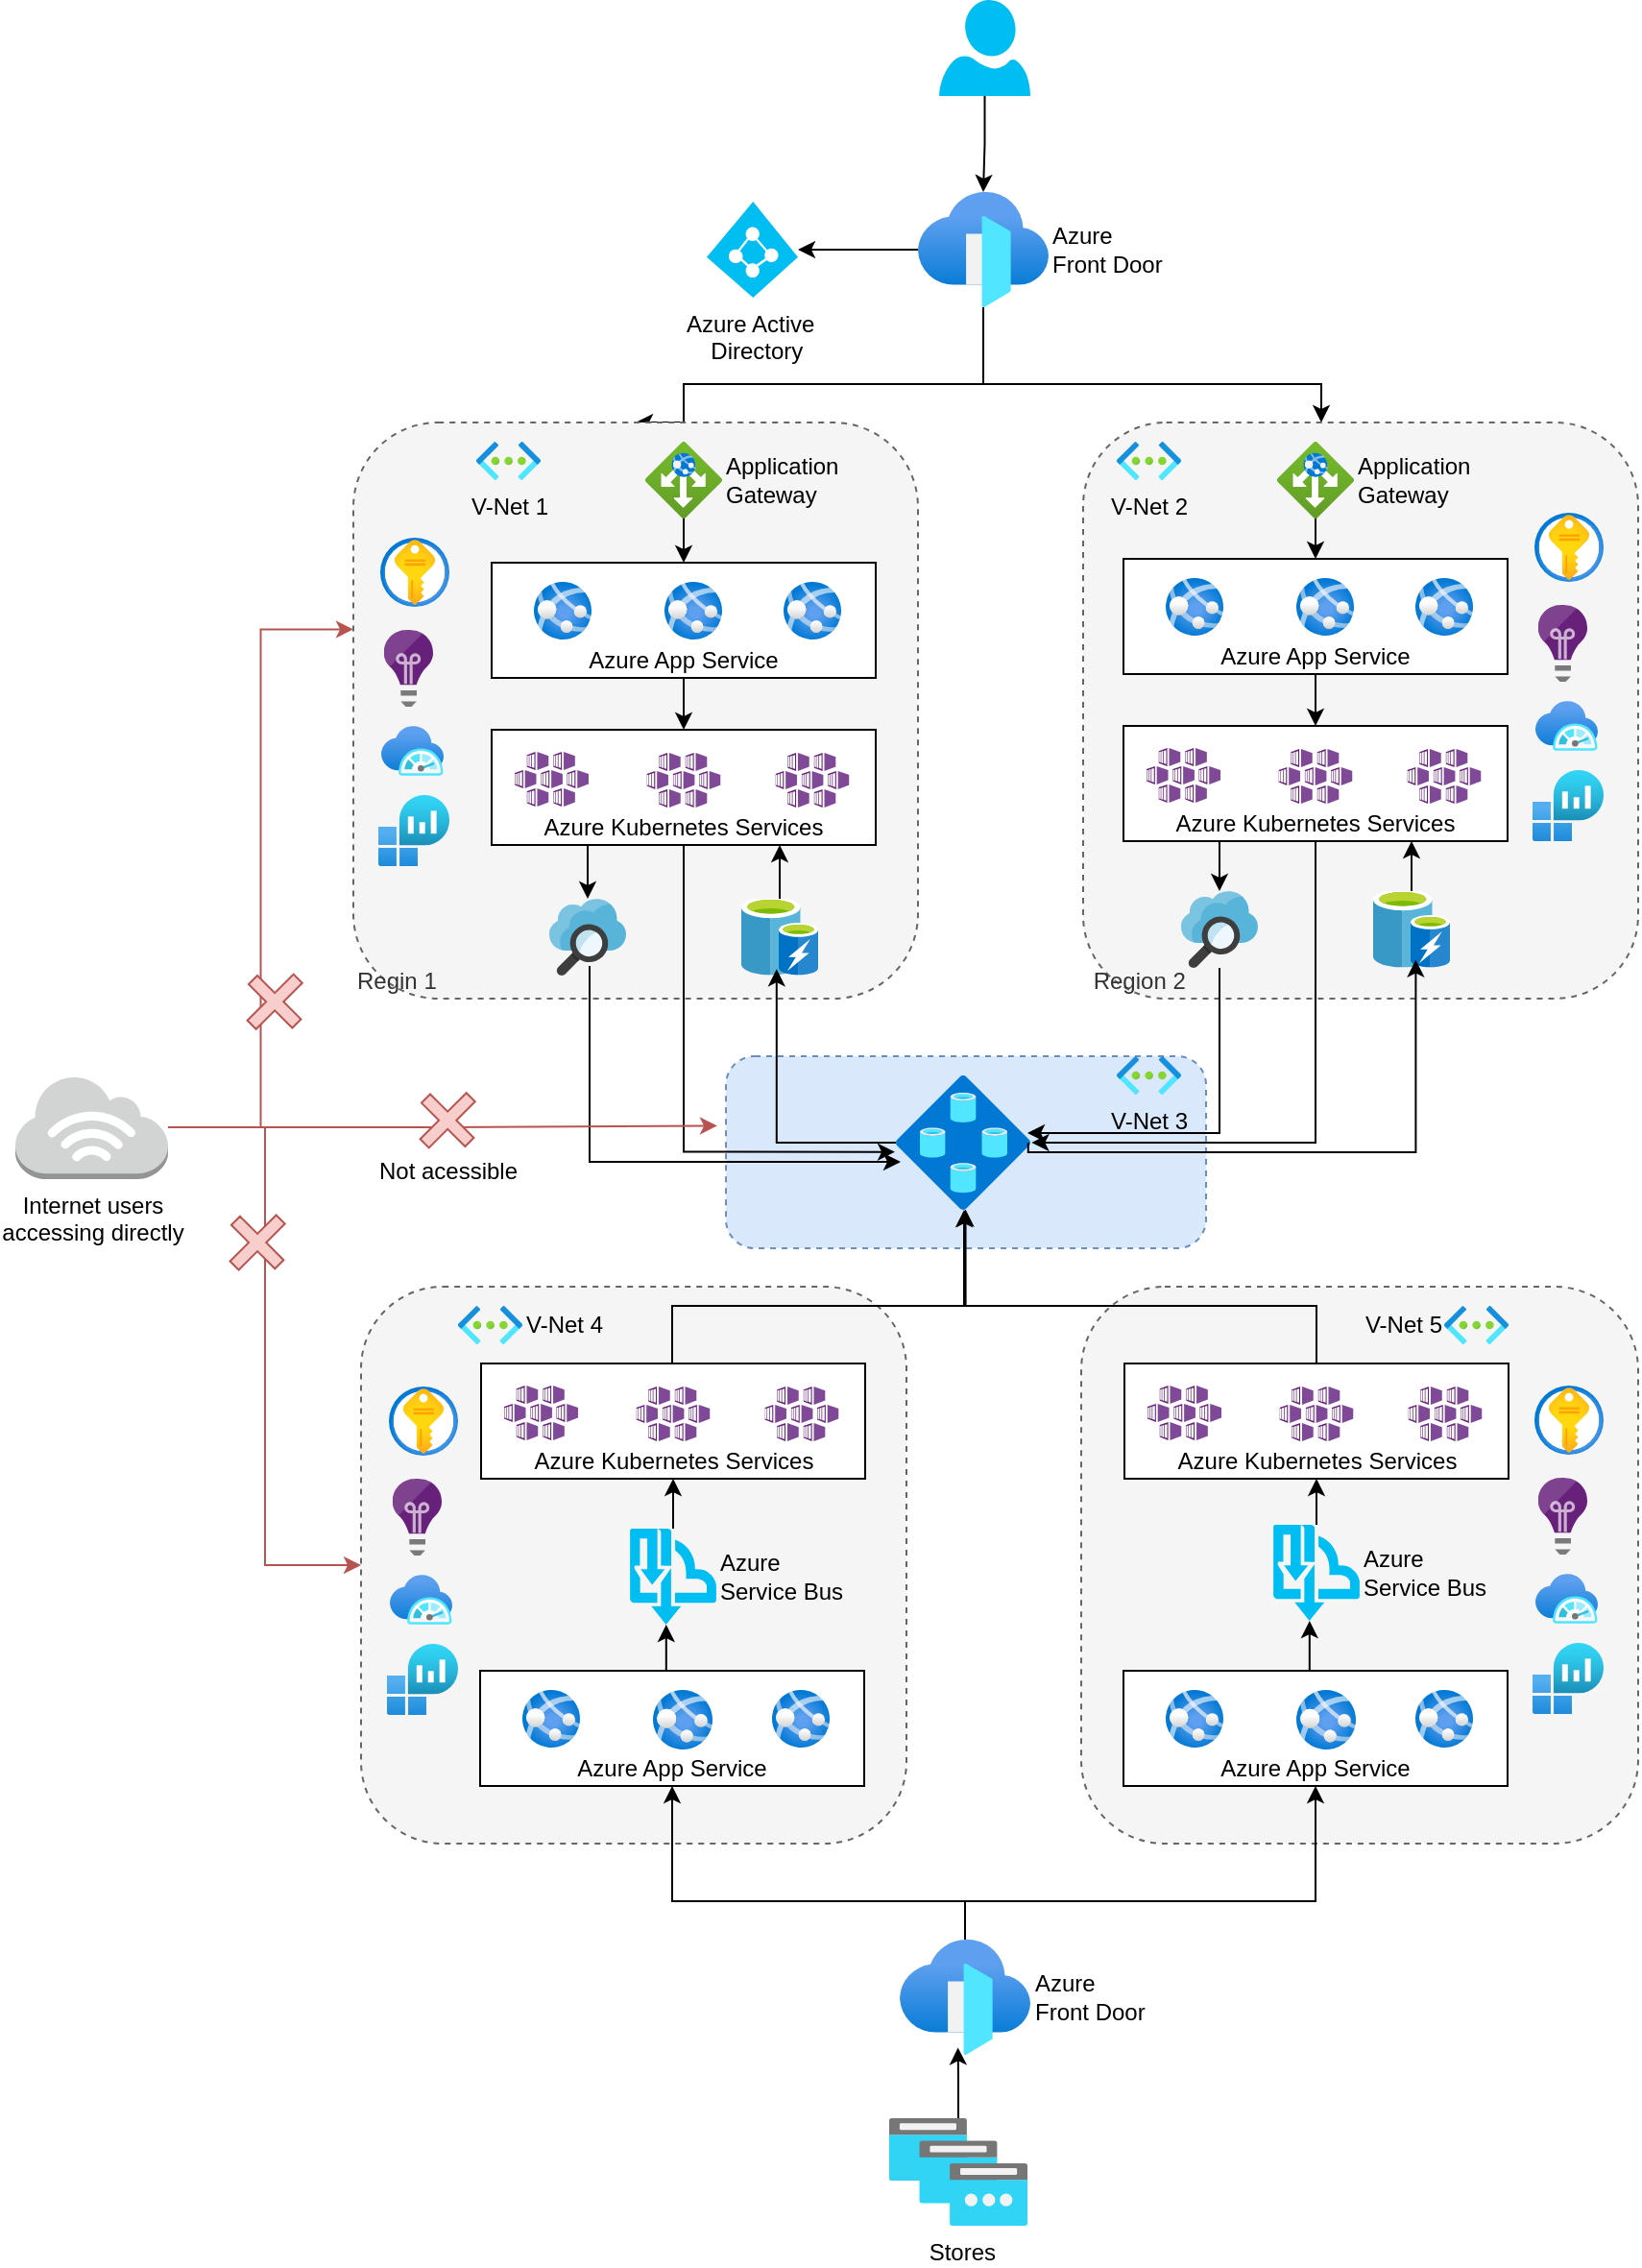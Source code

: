<mxfile version="14.4.3" type="device"><diagram id="5RQwRbgLY8pSnEDEUZS1" name="Page-1"><mxGraphModel dx="1874" dy="592" grid="1" gridSize="10" guides="1" tooltips="1" connect="1" arrows="1" fold="1" page="1" pageScale="1" pageWidth="850" pageHeight="1100" math="0" shadow="0"><root><mxCell id="0"/><mxCell id="1" parent="0"/><mxCell id="NmErLWVktO2boO1uN22t-13" value="" style="edgeStyle=orthogonalEdgeStyle;rounded=0;orthogonalLoop=1;jettySize=auto;html=1;" edge="1" parent="1" source="NmErLWVktO2boO1uN22t-1" target="NmErLWVktO2boO1uN22t-3"><mxGeometry relative="1" as="geometry"/></mxCell><mxCell id="NmErLWVktO2boO1uN22t-16" style="edgeStyle=orthogonalEdgeStyle;rounded=0;orthogonalLoop=1;jettySize=auto;html=1;entryX=0.5;entryY=0;entryDx=0;entryDy=0;" edge="1" parent="1" source="NmErLWVktO2boO1uN22t-1" target="NmErLWVktO2boO1uN22t-5"><mxGeometry relative="1" as="geometry"><Array as="points"><mxPoint x="374" y="310"/><mxPoint x="218" y="310"/></Array></mxGeometry></mxCell><mxCell id="NmErLWVktO2boO1uN22t-56" style="edgeStyle=orthogonalEdgeStyle;rounded=0;orthogonalLoop=1;jettySize=auto;html=1;" edge="1" parent="1" source="NmErLWVktO2boO1uN22t-1"><mxGeometry relative="1" as="geometry"><mxPoint x="550" y="330" as="targetPoint"/><Array as="points"><mxPoint x="374" y="310"/><mxPoint x="550" y="310"/></Array></mxGeometry></mxCell><mxCell id="NmErLWVktO2boO1uN22t-1" value="Azure &lt;br&gt;Front Door" style="aspect=fixed;html=1;points=[];align=left;image;fontSize=12;image=img/lib/azure2/networking/Front_Doors.svg;labelPosition=right;verticalLabelPosition=middle;verticalAlign=middle;" vertex="1" parent="1"><mxGeometry x="340" y="210" width="68" height="60" as="geometry"/></mxCell><mxCell id="NmErLWVktO2boO1uN22t-14" value="" style="edgeStyle=orthogonalEdgeStyle;rounded=0;orthogonalLoop=1;jettySize=auto;html=1;" edge="1" parent="1" source="NmErLWVktO2boO1uN22t-2" target="NmErLWVktO2boO1uN22t-1"><mxGeometry relative="1" as="geometry"/></mxCell><mxCell id="NmErLWVktO2boO1uN22t-2" value="" style="verticalLabelPosition=bottom;html=1;verticalAlign=top;align=center;strokeColor=none;fillColor=#00BEF2;shape=mxgraph.azure.user;" vertex="1" parent="1"><mxGeometry x="351" y="110" width="47.5" height="50" as="geometry"/></mxCell><mxCell id="NmErLWVktO2boO1uN22t-3" value="Azure Active&amp;nbsp;&lt;br&gt;&amp;nbsp;Directory" style="verticalLabelPosition=bottom;html=1;verticalAlign=top;align=center;strokeColor=none;fillColor=#00BEF2;shape=mxgraph.azure.azure_active_directory;" vertex="1" parent="1"><mxGeometry x="230" y="215" width="47.5" height="50" as="geometry"/></mxCell><mxCell id="NmErLWVktO2boO1uN22t-36" value="" style="group;verticalAlign=bottom;" vertex="1" connectable="0" parent="1"><mxGeometry x="96" y="330" width="244" height="350" as="geometry"/></mxCell><mxCell id="NmErLWVktO2boO1uN22t-5" value="Regin 1" style="rounded=1;whiteSpace=wrap;html=1;dashed=1;fillColor=#f5f5f5;strokeColor=#666666;fontColor=#333333;labelPosition=center;verticalLabelPosition=middle;align=left;verticalAlign=bottom;" vertex="1" parent="NmErLWVktO2boO1uN22t-36"><mxGeometry x="-50" width="294" height="300" as="geometry"/></mxCell><mxCell id="NmErLWVktO2boO1uN22t-8" value="Azure App Service" style="rounded=0;whiteSpace=wrap;html=1;verticalAlign=bottom;" vertex="1" parent="NmErLWVktO2boO1uN22t-36"><mxGeometry x="22" y="73" width="200" height="60" as="geometry"/></mxCell><mxCell id="NmErLWVktO2boO1uN22t-10" value="Azure Kubernetes Services" style="rounded=0;whiteSpace=wrap;html=1;verticalAlign=bottom;" vertex="1" parent="NmErLWVktO2boO1uN22t-36"><mxGeometry x="22" y="160" width="200" height="60" as="geometry"/></mxCell><mxCell id="NmErLWVktO2boO1uN22t-31" value="" style="edgeStyle=orthogonalEdgeStyle;rounded=0;orthogonalLoop=1;jettySize=auto;html=1;entryX=0.5;entryY=0;entryDx=0;entryDy=0;" edge="1" parent="NmErLWVktO2boO1uN22t-36" source="NmErLWVktO2boO1uN22t-8" target="NmErLWVktO2boO1uN22t-10"><mxGeometry relative="1" as="geometry"/></mxCell><mxCell id="NmErLWVktO2boO1uN22t-28" style="edgeStyle=orthogonalEdgeStyle;rounded=0;orthogonalLoop=1;jettySize=auto;html=1;entryX=0.5;entryY=0;entryDx=0;entryDy=0;" edge="1" parent="NmErLWVktO2boO1uN22t-36" source="NmErLWVktO2boO1uN22t-12" target="NmErLWVktO2boO1uN22t-8"><mxGeometry relative="1" as="geometry"/></mxCell><mxCell id="NmErLWVktO2boO1uN22t-12" value="Application&lt;br&gt;Gateway" style="aspect=fixed;html=1;points=[];align=left;image;fontSize=12;image=img/lib/azure2/networking/Application_Gateways.svg;labelPosition=right;verticalLabelPosition=middle;verticalAlign=middle;labelBackgroundColor=none;" vertex="1" parent="NmErLWVktO2boO1uN22t-36"><mxGeometry x="102" y="10" width="40" height="40" as="geometry"/></mxCell><mxCell id="NmErLWVktO2boO1uN22t-17" value="" style="aspect=fixed;html=1;points=[];align=center;image;fontSize=12;image=img/lib/mscae/Search.svg;dashed=1;labelBackgroundColor=none;" vertex="1" parent="NmErLWVktO2boO1uN22t-36"><mxGeometry x="52" y="248" width="40" height="40" as="geometry"/></mxCell><mxCell id="NmErLWVktO2boO1uN22t-34" style="edgeStyle=orthogonalEdgeStyle;rounded=0;orthogonalLoop=1;jettySize=auto;html=1;exitX=0.25;exitY=1;exitDx=0;exitDy=0;" edge="1" parent="NmErLWVktO2boO1uN22t-36" source="NmErLWVktO2boO1uN22t-10" target="NmErLWVktO2boO1uN22t-17"><mxGeometry relative="1" as="geometry"/></mxCell><mxCell id="NmErLWVktO2boO1uN22t-33" style="edgeStyle=orthogonalEdgeStyle;rounded=0;orthogonalLoop=1;jettySize=auto;html=1;entryX=0.75;entryY=1;entryDx=0;entryDy=0;" edge="1" parent="NmErLWVktO2boO1uN22t-36" source="NmErLWVktO2boO1uN22t-18" target="NmErLWVktO2boO1uN22t-10"><mxGeometry relative="1" as="geometry"/></mxCell><mxCell id="NmErLWVktO2boO1uN22t-18" value="" style="aspect=fixed;html=1;points=[];align=center;image;fontSize=12;image=img/lib/mscae/Cache_including_Redis.svg;dashed=1;labelBackgroundColor=none;" vertex="1" parent="NmErLWVktO2boO1uN22t-36"><mxGeometry x="152" y="248" width="40" height="40" as="geometry"/></mxCell><mxCell id="NmErLWVktO2boO1uN22t-20" value="" style="aspect=fixed;html=1;points=[];align=center;image;fontSize=12;image=img/lib/azure2/app_services/App_Services.svg;dashed=1;labelBackgroundColor=none;" vertex="1" parent="NmErLWVktO2boO1uN22t-36"><mxGeometry x="44" y="83" width="30" height="30" as="geometry"/></mxCell><mxCell id="NmErLWVktO2boO1uN22t-21" value="" style="aspect=fixed;html=1;points=[];align=center;image;fontSize=12;image=img/lib/azure2/app_services/App_Services.svg;dashed=1;labelBackgroundColor=none;" vertex="1" parent="NmErLWVktO2boO1uN22t-36"><mxGeometry x="112" y="83" width="30" height="30" as="geometry"/></mxCell><mxCell id="NmErLWVktO2boO1uN22t-22" value="" style="aspect=fixed;html=1;points=[];align=center;image;fontSize=12;image=img/lib/azure2/app_services/App_Services.svg;dashed=1;labelBackgroundColor=none;" vertex="1" parent="NmErLWVktO2boO1uN22t-36"><mxGeometry x="174" y="83" width="30" height="30" as="geometry"/></mxCell><mxCell id="NmErLWVktO2boO1uN22t-24" value="" style="aspect=fixed;html=1;points=[];align=center;image;fontSize=12;image=img/lib/mscae/Kubernetes_Services.svg;dashed=1;labelBackgroundColor=none;" vertex="1" parent="NmErLWVktO2boO1uN22t-36"><mxGeometry x="34" y="171.5" width="38.51" height="28.5" as="geometry"/></mxCell><mxCell id="NmErLWVktO2boO1uN22t-25" value="" style="aspect=fixed;html=1;points=[];align=center;image;fontSize=12;image=img/lib/mscae/Kubernetes_Services.svg;dashed=1;labelBackgroundColor=none;" vertex="1" parent="NmErLWVktO2boO1uN22t-36"><mxGeometry x="102.74" y="172" width="38.51" height="28.5" as="geometry"/></mxCell><mxCell id="NmErLWVktO2boO1uN22t-26" value="" style="aspect=fixed;html=1;points=[];align=center;image;fontSize=12;image=img/lib/mscae/Kubernetes_Services.svg;dashed=1;labelBackgroundColor=none;" vertex="1" parent="NmErLWVktO2boO1uN22t-36"><mxGeometry x="169.74" y="172" width="38.51" height="28.5" as="geometry"/></mxCell><mxCell id="NmErLWVktO2boO1uN22t-127" value="V-Net 1" style="aspect=fixed;html=1;points=[];align=center;image;fontSize=12;image=img/lib/azure2/networking/Virtual_Networks.svg;dashed=1;labelBackgroundColor=none;" vertex="1" parent="NmErLWVktO2boO1uN22t-36"><mxGeometry x="14" y="10" width="33.5" height="20" as="geometry"/></mxCell><mxCell id="NmErLWVktO2boO1uN22t-161" value="" style="aspect=fixed;html=1;points=[];align=center;image;fontSize=12;image=img/lib/azure2/security/Key_Vaults.svg;dashed=1;labelBackgroundColor=none;" vertex="1" parent="NmErLWVktO2boO1uN22t-36"><mxGeometry x="-36" y="60" width="36" height="36" as="geometry"/></mxCell><mxCell id="NmErLWVktO2boO1uN22t-162" value="" style="aspect=fixed;html=1;points=[];align=center;image;fontSize=12;image=img/lib/mscae/Application_Insights.svg;dashed=1;labelBackgroundColor=none;" vertex="1" parent="NmErLWVktO2boO1uN22t-36"><mxGeometry x="-34.1" y="108" width="25.6" height="40" as="geometry"/></mxCell><mxCell id="NmErLWVktO2boO1uN22t-163" value="" style="aspect=fixed;html=1;points=[];align=center;image;fontSize=12;image=img/lib/azure2/monitor/SAP_Azure_Monitor.svg;dashed=1;labelBackgroundColor=none;" vertex="1" parent="NmErLWVktO2boO1uN22t-36"><mxGeometry x="-35.5" y="158" width="32.5" height="26" as="geometry"/></mxCell><mxCell id="NmErLWVktO2boO1uN22t-164" value="" style="aspect=fixed;html=1;points=[];align=center;image;fontSize=12;image=img/lib/azure2/analytics/Log_Analytics_Workspaces.svg;dashed=1;labelBackgroundColor=none;" vertex="1" parent="NmErLWVktO2boO1uN22t-36"><mxGeometry x="-37" y="194" width="37" height="37" as="geometry"/></mxCell><mxCell id="NmErLWVktO2boO1uN22t-37" value="" style="group;verticalAlign=bottom;" vertex="1" connectable="0" parent="1"><mxGeometry x="425" y="330" width="290" height="430" as="geometry"/></mxCell><mxCell id="NmErLWVktO2boO1uN22t-38" value="&amp;nbsp;Region 2" style="rounded=1;whiteSpace=wrap;html=1;dashed=1;fillColor=#f5f5f5;strokeColor=#666666;fontColor=#333333;labelPosition=center;verticalLabelPosition=middle;align=left;verticalAlign=bottom;" vertex="1" parent="NmErLWVktO2boO1uN22t-37"><mxGeometry x="1" width="289" height="300" as="geometry"/></mxCell><mxCell id="NmErLWVktO2boO1uN22t-39" value="Azure App Service" style="rounded=0;whiteSpace=wrap;html=1;verticalAlign=bottom;" vertex="1" parent="NmErLWVktO2boO1uN22t-37"><mxGeometry x="22" y="71" width="200" height="60" as="geometry"/></mxCell><mxCell id="NmErLWVktO2boO1uN22t-40" value="Azure Kubernetes Services" style="rounded=0;whiteSpace=wrap;html=1;verticalAlign=bottom;" vertex="1" parent="NmErLWVktO2boO1uN22t-37"><mxGeometry x="22" y="158" width="200" height="60" as="geometry"/></mxCell><mxCell id="NmErLWVktO2boO1uN22t-41" value="" style="edgeStyle=orthogonalEdgeStyle;rounded=0;orthogonalLoop=1;jettySize=auto;html=1;entryX=0.5;entryY=0;entryDx=0;entryDy=0;" edge="1" parent="NmErLWVktO2boO1uN22t-37" source="NmErLWVktO2boO1uN22t-39" target="NmErLWVktO2boO1uN22t-40"><mxGeometry relative="1" as="geometry"/></mxCell><mxCell id="NmErLWVktO2boO1uN22t-42" style="edgeStyle=orthogonalEdgeStyle;rounded=0;orthogonalLoop=1;jettySize=auto;html=1;entryX=0.5;entryY=0;entryDx=0;entryDy=0;" edge="1" parent="NmErLWVktO2boO1uN22t-37" source="NmErLWVktO2boO1uN22t-43" target="NmErLWVktO2boO1uN22t-39"><mxGeometry relative="1" as="geometry"/></mxCell><mxCell id="NmErLWVktO2boO1uN22t-43" value="Application&lt;br&gt;Gateway" style="aspect=fixed;html=1;points=[];align=left;image;fontSize=12;image=img/lib/azure2/networking/Application_Gateways.svg;labelPosition=right;verticalLabelPosition=middle;verticalAlign=middle;labelBackgroundColor=none;" vertex="1" parent="NmErLWVktO2boO1uN22t-37"><mxGeometry x="102" y="10" width="40" height="40" as="geometry"/></mxCell><mxCell id="NmErLWVktO2boO1uN22t-44" value="" style="aspect=fixed;html=1;points=[];align=center;image;fontSize=12;image=img/lib/mscae/Search.svg;dashed=1;labelBackgroundColor=none;" vertex="1" parent="NmErLWVktO2boO1uN22t-37"><mxGeometry x="52" y="244" width="40" height="40" as="geometry"/></mxCell><mxCell id="NmErLWVktO2boO1uN22t-45" style="edgeStyle=orthogonalEdgeStyle;rounded=0;orthogonalLoop=1;jettySize=auto;html=1;exitX=0.25;exitY=1;exitDx=0;exitDy=0;" edge="1" parent="NmErLWVktO2boO1uN22t-37" source="NmErLWVktO2boO1uN22t-40" target="NmErLWVktO2boO1uN22t-44"><mxGeometry relative="1" as="geometry"/></mxCell><mxCell id="NmErLWVktO2boO1uN22t-46" style="edgeStyle=orthogonalEdgeStyle;rounded=0;orthogonalLoop=1;jettySize=auto;html=1;entryX=0.75;entryY=1;entryDx=0;entryDy=0;" edge="1" parent="NmErLWVktO2boO1uN22t-37" source="NmErLWVktO2boO1uN22t-47" target="NmErLWVktO2boO1uN22t-40"><mxGeometry relative="1" as="geometry"/></mxCell><mxCell id="NmErLWVktO2boO1uN22t-47" value="" style="aspect=fixed;html=1;points=[];align=center;image;fontSize=12;image=img/lib/mscae/Cache_including_Redis.svg;dashed=1;labelBackgroundColor=none;" vertex="1" parent="NmErLWVktO2boO1uN22t-37"><mxGeometry x="152" y="244" width="40" height="40" as="geometry"/></mxCell><mxCell id="NmErLWVktO2boO1uN22t-48" value="" style="aspect=fixed;html=1;points=[];align=center;image;fontSize=12;image=img/lib/azure2/app_services/App_Services.svg;dashed=1;labelBackgroundColor=none;" vertex="1" parent="NmErLWVktO2boO1uN22t-37"><mxGeometry x="44" y="81" width="30" height="30" as="geometry"/></mxCell><mxCell id="NmErLWVktO2boO1uN22t-49" value="" style="aspect=fixed;html=1;points=[];align=center;image;fontSize=12;image=img/lib/azure2/app_services/App_Services.svg;dashed=1;labelBackgroundColor=none;" vertex="1" parent="NmErLWVktO2boO1uN22t-37"><mxGeometry x="112" y="81" width="30" height="30" as="geometry"/></mxCell><mxCell id="NmErLWVktO2boO1uN22t-50" value="" style="aspect=fixed;html=1;points=[];align=center;image;fontSize=12;image=img/lib/azure2/app_services/App_Services.svg;dashed=1;labelBackgroundColor=none;" vertex="1" parent="NmErLWVktO2boO1uN22t-37"><mxGeometry x="174" y="81" width="30" height="30" as="geometry"/></mxCell><mxCell id="NmErLWVktO2boO1uN22t-51" value="" style="aspect=fixed;html=1;points=[];align=center;image;fontSize=12;image=img/lib/mscae/Kubernetes_Services.svg;dashed=1;labelBackgroundColor=none;" vertex="1" parent="NmErLWVktO2boO1uN22t-37"><mxGeometry x="34" y="169.5" width="38.51" height="28.5" as="geometry"/></mxCell><mxCell id="NmErLWVktO2boO1uN22t-52" value="" style="aspect=fixed;html=1;points=[];align=center;image;fontSize=12;image=img/lib/mscae/Kubernetes_Services.svg;dashed=1;labelBackgroundColor=none;" vertex="1" parent="NmErLWVktO2boO1uN22t-37"><mxGeometry x="102.74" y="170" width="38.51" height="28.5" as="geometry"/></mxCell><mxCell id="NmErLWVktO2boO1uN22t-53" value="" style="aspect=fixed;html=1;points=[];align=center;image;fontSize=12;image=img/lib/mscae/Kubernetes_Services.svg;dashed=1;labelBackgroundColor=none;" vertex="1" parent="NmErLWVktO2boO1uN22t-37"><mxGeometry x="169.74" y="170" width="38.51" height="28.5" as="geometry"/></mxCell><mxCell id="NmErLWVktO2boO1uN22t-35" value="" style="rounded=1;whiteSpace=wrap;html=1;dashed=1;labelBackgroundColor=none;verticalAlign=bottom;fillColor=#dae8fc;strokeColor=#6c8ebf;align=left;" vertex="1" parent="NmErLWVktO2boO1uN22t-37"><mxGeometry x="-185" y="330" width="250" height="100" as="geometry"/></mxCell><mxCell id="NmErLWVktO2boO1uN22t-19" value="" style="aspect=fixed;html=1;points=[];align=center;image;fontSize=12;image=img/lib/azure2/databases/SQL_Elastic_Pools.svg;dashed=1;labelBackgroundColor=none;" vertex="1" parent="NmErLWVktO2boO1uN22t-37"><mxGeometry x="-96.5" y="340" width="70" height="70" as="geometry"/></mxCell><mxCell id="NmErLWVktO2boO1uN22t-62" style="edgeStyle=orthogonalEdgeStyle;rounded=0;orthogonalLoop=1;jettySize=auto;html=1;entryX=1.01;entryY=0.5;entryDx=0;entryDy=0;entryPerimeter=0;exitX=0.5;exitY=1;exitDx=0;exitDy=0;" edge="1" parent="NmErLWVktO2boO1uN22t-37" source="NmErLWVktO2boO1uN22t-40" target="NmErLWVktO2boO1uN22t-19"><mxGeometry relative="1" as="geometry"/></mxCell><mxCell id="NmErLWVktO2boO1uN22t-60" style="edgeStyle=orthogonalEdgeStyle;rounded=0;orthogonalLoop=1;jettySize=auto;html=1;entryX=0.555;entryY=0.895;entryDx=0;entryDy=0;entryPerimeter=0;exitX=0.984;exitY=0.502;exitDx=0;exitDy=0;exitPerimeter=0;" edge="1" parent="NmErLWVktO2boO1uN22t-37" source="NmErLWVktO2boO1uN22t-19" target="NmErLWVktO2boO1uN22t-47"><mxGeometry relative="1" as="geometry"><Array as="points"><mxPoint x="-28" y="380"/><mxPoint x="174" y="380"/></Array></mxGeometry></mxCell><mxCell id="NmErLWVktO2boO1uN22t-61" style="edgeStyle=orthogonalEdgeStyle;rounded=0;orthogonalLoop=1;jettySize=auto;html=1;" edge="1" parent="NmErLWVktO2boO1uN22t-37" source="NmErLWVktO2boO1uN22t-44"><mxGeometry relative="1" as="geometry"><mxPoint x="-28" y="370" as="targetPoint"/><Array as="points"><mxPoint x="72" y="370"/><mxPoint x="-28" y="370"/></Array></mxGeometry></mxCell><mxCell id="NmErLWVktO2boO1uN22t-128" value="V-Net 2" style="aspect=fixed;html=1;points=[];align=center;image;fontSize=12;image=img/lib/azure2/networking/Virtual_Networks.svg;dashed=1;labelBackgroundColor=none;" vertex="1" parent="NmErLWVktO2boO1uN22t-37"><mxGeometry x="18.5" y="10" width="33.5" height="20" as="geometry"/></mxCell><mxCell id="NmErLWVktO2boO1uN22t-129" value="V-Net 3" style="aspect=fixed;html=1;points=[];align=center;image;fontSize=12;image=img/lib/azure2/networking/Virtual_Networks.svg;dashed=1;labelBackgroundColor=none;" vertex="1" parent="NmErLWVktO2boO1uN22t-37"><mxGeometry x="18.5" y="330" width="33.5" height="20" as="geometry"/></mxCell><mxCell id="NmErLWVktO2boO1uN22t-157" value="" style="aspect=fixed;html=1;points=[];align=center;image;fontSize=12;image=img/lib/azure2/security/Key_Vaults.svg;dashed=1;labelBackgroundColor=none;" vertex="1" parent="NmErLWVktO2boO1uN22t-37"><mxGeometry x="236" y="47" width="36" height="36" as="geometry"/></mxCell><mxCell id="NmErLWVktO2boO1uN22t-158" value="" style="aspect=fixed;html=1;points=[];align=center;image;fontSize=12;image=img/lib/mscae/Application_Insights.svg;dashed=1;labelBackgroundColor=none;" vertex="1" parent="NmErLWVktO2boO1uN22t-37"><mxGeometry x="237.9" y="95" width="25.6" height="40" as="geometry"/></mxCell><mxCell id="NmErLWVktO2boO1uN22t-159" value="" style="aspect=fixed;html=1;points=[];align=center;image;fontSize=12;image=img/lib/azure2/monitor/SAP_Azure_Monitor.svg;dashed=1;labelBackgroundColor=none;" vertex="1" parent="NmErLWVktO2boO1uN22t-37"><mxGeometry x="236.5" y="145" width="32.5" height="26" as="geometry"/></mxCell><mxCell id="NmErLWVktO2boO1uN22t-160" value="" style="aspect=fixed;html=1;points=[];align=center;image;fontSize=12;image=img/lib/azure2/analytics/Log_Analytics_Workspaces.svg;dashed=1;labelBackgroundColor=none;" vertex="1" parent="NmErLWVktO2boO1uN22t-37"><mxGeometry x="235" y="181" width="37" height="37" as="geometry"/></mxCell><mxCell id="NmErLWVktO2boO1uN22t-57" style="edgeStyle=orthogonalEdgeStyle;rounded=0;orthogonalLoop=1;jettySize=auto;html=1;entryX=-0.007;entryY=0.569;entryDx=0;entryDy=0;entryPerimeter=0;" edge="1" parent="1" source="NmErLWVktO2boO1uN22t-10" target="NmErLWVktO2boO1uN22t-19"><mxGeometry relative="1" as="geometry"><Array as="points"><mxPoint x="218" y="710"/></Array></mxGeometry></mxCell><mxCell id="NmErLWVktO2boO1uN22t-59" style="edgeStyle=orthogonalEdgeStyle;rounded=0;orthogonalLoop=1;jettySize=auto;html=1;" edge="1" parent="1"><mxGeometry relative="1" as="geometry"><mxPoint x="169" y="613" as="sourcePoint"/><mxPoint x="331" y="715" as="targetPoint"/><Array as="points"><mxPoint x="169" y="715"/><mxPoint x="331" y="715"/></Array></mxGeometry></mxCell><mxCell id="NmErLWVktO2boO1uN22t-63" value="" style="group" vertex="1" connectable="0" parent="1"><mxGeometry x="90" y="860" width="244" height="350" as="geometry"/></mxCell><mxCell id="NmErLWVktO2boO1uN22t-64" value="" style="rounded=1;whiteSpace=wrap;html=1;dashed=1;fillColor=#f5f5f5;strokeColor=#666666;fontColor=#333333;labelPosition=center;verticalLabelPosition=middle;align=center;verticalAlign=bottom;" vertex="1" parent="NmErLWVktO2boO1uN22t-63"><mxGeometry x="-40" y="-80" width="284" height="290" as="geometry"/></mxCell><mxCell id="NmErLWVktO2boO1uN22t-85" style="edgeStyle=orthogonalEdgeStyle;rounded=0;orthogonalLoop=1;jettySize=auto;html=1;exitX=0.5;exitY=0;exitDx=0;exitDy=0;entryX=0.42;entryY=1;entryDx=0;entryDy=0;entryPerimeter=0;" edge="1" parent="NmErLWVktO2boO1uN22t-63" source="NmErLWVktO2boO1uN22t-65" target="NmErLWVktO2boO1uN22t-82"><mxGeometry relative="1" as="geometry"/></mxCell><mxCell id="NmErLWVktO2boO1uN22t-65" value="Azure App Service" style="rounded=0;whiteSpace=wrap;html=1;verticalAlign=bottom;" vertex="1" parent="NmErLWVktO2boO1uN22t-63"><mxGeometry x="22" y="120" width="200" height="60" as="geometry"/></mxCell><mxCell id="NmErLWVktO2boO1uN22t-66" value="Azure Kubernetes Services" style="rounded=0;whiteSpace=wrap;html=1;verticalAlign=bottom;" vertex="1" parent="NmErLWVktO2boO1uN22t-63"><mxGeometry x="22.5" y="-40" width="200" height="60" as="geometry"/></mxCell><mxCell id="NmErLWVktO2boO1uN22t-74" value="" style="aspect=fixed;html=1;points=[];align=center;image;fontSize=12;image=img/lib/azure2/app_services/App_Services.svg;dashed=1;labelBackgroundColor=none;" vertex="1" parent="NmErLWVktO2boO1uN22t-63"><mxGeometry x="44" y="130" width="30" height="30" as="geometry"/></mxCell><mxCell id="NmErLWVktO2boO1uN22t-75" value="" style="aspect=fixed;html=1;points=[];align=center;image;fontSize=12;image=img/lib/azure2/app_services/App_Services.svg;dashed=1;labelBackgroundColor=none;" vertex="1" parent="NmErLWVktO2boO1uN22t-63"><mxGeometry x="112" y="130" width="31" height="31" as="geometry"/></mxCell><mxCell id="NmErLWVktO2boO1uN22t-76" value="" style="aspect=fixed;html=1;points=[];align=center;image;fontSize=12;image=img/lib/azure2/app_services/App_Services.svg;dashed=1;labelBackgroundColor=none;" vertex="1" parent="NmErLWVktO2boO1uN22t-63"><mxGeometry x="174" y="130" width="30" height="30" as="geometry"/></mxCell><mxCell id="NmErLWVktO2boO1uN22t-77" value="" style="aspect=fixed;html=1;points=[];align=center;image;fontSize=12;image=img/lib/mscae/Kubernetes_Services.svg;dashed=1;labelBackgroundColor=none;" vertex="1" parent="NmErLWVktO2boO1uN22t-63"><mxGeometry x="34.5" y="-28.5" width="38.51" height="28.5" as="geometry"/></mxCell><mxCell id="NmErLWVktO2boO1uN22t-78" value="" style="aspect=fixed;html=1;points=[];align=center;image;fontSize=12;image=img/lib/mscae/Kubernetes_Services.svg;dashed=1;labelBackgroundColor=none;" vertex="1" parent="NmErLWVktO2boO1uN22t-63"><mxGeometry x="103.24" y="-28" width="38.51" height="28.5" as="geometry"/></mxCell><mxCell id="NmErLWVktO2boO1uN22t-79" value="" style="aspect=fixed;html=1;points=[];align=center;image;fontSize=12;image=img/lib/mscae/Kubernetes_Services.svg;dashed=1;labelBackgroundColor=none;" vertex="1" parent="NmErLWVktO2boO1uN22t-63"><mxGeometry x="170.24" y="-28" width="38.51" height="28.5" as="geometry"/></mxCell><mxCell id="NmErLWVktO2boO1uN22t-83" style="edgeStyle=orthogonalEdgeStyle;rounded=0;orthogonalLoop=1;jettySize=auto;html=1;entryX=0.5;entryY=1;entryDx=0;entryDy=0;" edge="1" parent="NmErLWVktO2boO1uN22t-63" source="NmErLWVktO2boO1uN22t-82" target="NmErLWVktO2boO1uN22t-66"><mxGeometry relative="1" as="geometry"/></mxCell><mxCell id="NmErLWVktO2boO1uN22t-82" value="Azure &lt;br&gt;Service Bus" style="verticalLabelPosition=middle;html=1;verticalAlign=middle;align=left;strokeColor=none;fillColor=#00BEF2;shape=mxgraph.azure.service_bus_topics_and_subscriptions;pointerEvents=1;dashed=1;labelBackgroundColor=none;labelPosition=right;" vertex="1" parent="NmErLWVktO2boO1uN22t-63"><mxGeometry x="100" y="46" width="45" height="50" as="geometry"/></mxCell><mxCell id="NmErLWVktO2boO1uN22t-130" value="V-Net 4&amp;nbsp;" style="aspect=fixed;html=1;points=[];align=left;image;fontSize=12;image=img/lib/azure2/networking/Virtual_Networks.svg;dashed=1;labelBackgroundColor=none;labelPosition=right;verticalLabelPosition=middle;verticalAlign=middle;" vertex="1" parent="NmErLWVktO2boO1uN22t-63"><mxGeometry x="10.5" y="-70" width="33.5" height="20" as="geometry"/></mxCell><mxCell id="NmErLWVktO2boO1uN22t-58" style="edgeStyle=orthogonalEdgeStyle;rounded=0;orthogonalLoop=1;jettySize=auto;html=1;entryX=0.46;entryY=0.915;entryDx=0;entryDy=0;entryPerimeter=0;" edge="1" parent="1" source="NmErLWVktO2boO1uN22t-19" target="NmErLWVktO2boO1uN22t-18"><mxGeometry relative="1" as="geometry"/></mxCell><mxCell id="NmErLWVktO2boO1uN22t-86" style="edgeStyle=orthogonalEdgeStyle;rounded=0;orthogonalLoop=1;jettySize=auto;html=1;" edge="1" parent="1" target="NmErLWVktO2boO1uN22t-19"><mxGeometry relative="1" as="geometry"><mxPoint x="212" y="820" as="sourcePoint"/><mxPoint x="362" y="740" as="targetPoint"/><Array as="points"><mxPoint x="212" y="790"/><mxPoint x="364" y="790"/></Array></mxGeometry></mxCell><mxCell id="NmErLWVktO2boO1uN22t-101" value="" style="group" vertex="1" connectable="0" parent="1"><mxGeometry x="425" y="860" width="290" height="350" as="geometry"/></mxCell><mxCell id="NmErLWVktO2boO1uN22t-102" value="" style="rounded=1;whiteSpace=wrap;html=1;dashed=1;fillColor=#f5f5f5;strokeColor=#666666;fontColor=#333333;labelPosition=center;verticalLabelPosition=middle;align=center;verticalAlign=bottom;" vertex="1" parent="NmErLWVktO2boO1uN22t-101"><mxGeometry y="-80" width="290" height="290" as="geometry"/></mxCell><mxCell id="NmErLWVktO2boO1uN22t-103" style="edgeStyle=orthogonalEdgeStyle;rounded=0;orthogonalLoop=1;jettySize=auto;html=1;exitX=0.5;exitY=0;exitDx=0;exitDy=0;entryX=0.42;entryY=1;entryDx=0;entryDy=0;entryPerimeter=0;" edge="1" parent="NmErLWVktO2boO1uN22t-101" source="NmErLWVktO2boO1uN22t-104" target="NmErLWVktO2boO1uN22t-113"><mxGeometry relative="1" as="geometry"/></mxCell><mxCell id="NmErLWVktO2boO1uN22t-104" value="Azure App Service" style="rounded=0;whiteSpace=wrap;html=1;verticalAlign=bottom;" vertex="1" parent="NmErLWVktO2boO1uN22t-101"><mxGeometry x="22" y="120" width="200" height="60" as="geometry"/></mxCell><mxCell id="NmErLWVktO2boO1uN22t-105" value="Azure Kubernetes Services" style="rounded=0;whiteSpace=wrap;html=1;verticalAlign=bottom;" vertex="1" parent="NmErLWVktO2boO1uN22t-101"><mxGeometry x="22.5" y="-40" width="200" height="60" as="geometry"/></mxCell><mxCell id="NmErLWVktO2boO1uN22t-106" value="" style="aspect=fixed;html=1;points=[];align=center;image;fontSize=12;image=img/lib/azure2/app_services/App_Services.svg;dashed=1;labelBackgroundColor=none;" vertex="1" parent="NmErLWVktO2boO1uN22t-101"><mxGeometry x="44" y="130" width="30" height="30" as="geometry"/></mxCell><mxCell id="NmErLWVktO2boO1uN22t-107" value="" style="aspect=fixed;html=1;points=[];align=center;image;fontSize=12;image=img/lib/azure2/app_services/App_Services.svg;dashed=1;labelBackgroundColor=none;" vertex="1" parent="NmErLWVktO2boO1uN22t-101"><mxGeometry x="112" y="130" width="31" height="31" as="geometry"/></mxCell><mxCell id="NmErLWVktO2boO1uN22t-108" value="" style="aspect=fixed;html=1;points=[];align=center;image;fontSize=12;image=img/lib/azure2/app_services/App_Services.svg;dashed=1;labelBackgroundColor=none;" vertex="1" parent="NmErLWVktO2boO1uN22t-101"><mxGeometry x="174" y="130" width="30" height="30" as="geometry"/></mxCell><mxCell id="NmErLWVktO2boO1uN22t-109" value="" style="aspect=fixed;html=1;points=[];align=center;image;fontSize=12;image=img/lib/mscae/Kubernetes_Services.svg;dashed=1;labelBackgroundColor=none;" vertex="1" parent="NmErLWVktO2boO1uN22t-101"><mxGeometry x="34.5" y="-28.5" width="38.51" height="28.5" as="geometry"/></mxCell><mxCell id="NmErLWVktO2boO1uN22t-110" value="" style="aspect=fixed;html=1;points=[];align=center;image;fontSize=12;image=img/lib/mscae/Kubernetes_Services.svg;dashed=1;labelBackgroundColor=none;" vertex="1" parent="NmErLWVktO2boO1uN22t-101"><mxGeometry x="103.24" y="-28" width="38.51" height="28.5" as="geometry"/></mxCell><mxCell id="NmErLWVktO2boO1uN22t-111" value="" style="aspect=fixed;html=1;points=[];align=center;image;fontSize=12;image=img/lib/mscae/Kubernetes_Services.svg;dashed=1;labelBackgroundColor=none;" vertex="1" parent="NmErLWVktO2boO1uN22t-101"><mxGeometry x="170.24" y="-28" width="38.51" height="28.5" as="geometry"/></mxCell><mxCell id="NmErLWVktO2boO1uN22t-112" style="edgeStyle=orthogonalEdgeStyle;rounded=0;orthogonalLoop=1;jettySize=auto;html=1;entryX=0.5;entryY=1;entryDx=0;entryDy=0;" edge="1" parent="NmErLWVktO2boO1uN22t-101" source="NmErLWVktO2boO1uN22t-113" target="NmErLWVktO2boO1uN22t-105"><mxGeometry relative="1" as="geometry"/></mxCell><mxCell id="NmErLWVktO2boO1uN22t-113" value="Azure &lt;br&gt;Service Bus" style="verticalLabelPosition=middle;html=1;verticalAlign=middle;align=left;strokeColor=none;fillColor=#00BEF2;shape=mxgraph.azure.service_bus_topics_and_subscriptions;pointerEvents=1;dashed=1;labelBackgroundColor=none;labelPosition=right;" vertex="1" parent="NmErLWVktO2boO1uN22t-101"><mxGeometry x="100" y="44" width="45" height="50" as="geometry"/></mxCell><mxCell id="NmErLWVktO2boO1uN22t-131" value="V-Net 5" style="aspect=fixed;html=1;points=[];align=right;image;fontSize=12;image=img/lib/azure2/networking/Virtual_Networks.svg;dashed=1;labelBackgroundColor=none;labelPosition=left;verticalLabelPosition=middle;verticalAlign=middle;" vertex="1" parent="NmErLWVktO2boO1uN22t-101"><mxGeometry x="189" y="-70" width="33.5" height="20" as="geometry"/></mxCell><mxCell id="NmErLWVktO2boO1uN22t-153" value="" style="aspect=fixed;html=1;points=[];align=center;image;fontSize=12;image=img/lib/azure2/security/Key_Vaults.svg;dashed=1;labelBackgroundColor=none;" vertex="1" parent="NmErLWVktO2boO1uN22t-101"><mxGeometry x="236" y="-28.5" width="36" height="36" as="geometry"/></mxCell><mxCell id="NmErLWVktO2boO1uN22t-154" value="" style="aspect=fixed;html=1;points=[];align=center;image;fontSize=12;image=img/lib/mscae/Application_Insights.svg;dashed=1;labelBackgroundColor=none;" vertex="1" parent="NmErLWVktO2boO1uN22t-101"><mxGeometry x="237.9" y="19.5" width="25.6" height="40" as="geometry"/></mxCell><mxCell id="NmErLWVktO2boO1uN22t-155" value="" style="aspect=fixed;html=1;points=[];align=center;image;fontSize=12;image=img/lib/azure2/monitor/SAP_Azure_Monitor.svg;dashed=1;labelBackgroundColor=none;" vertex="1" parent="NmErLWVktO2boO1uN22t-101"><mxGeometry x="236.5" y="69.5" width="32.5" height="26" as="geometry"/></mxCell><mxCell id="NmErLWVktO2boO1uN22t-156" value="" style="aspect=fixed;html=1;points=[];align=center;image;fontSize=12;image=img/lib/azure2/analytics/Log_Analytics_Workspaces.svg;dashed=1;labelBackgroundColor=none;" vertex="1" parent="NmErLWVktO2boO1uN22t-101"><mxGeometry x="235" y="105.5" width="37" height="37" as="geometry"/></mxCell><mxCell id="NmErLWVktO2boO1uN22t-121" style="edgeStyle=orthogonalEdgeStyle;rounded=0;orthogonalLoop=1;jettySize=auto;html=1;entryX=0.518;entryY=0.996;entryDx=0;entryDy=0;entryPerimeter=0;" edge="1" parent="1" source="NmErLWVktO2boO1uN22t-105" target="NmErLWVktO2boO1uN22t-19"><mxGeometry relative="1" as="geometry"><Array as="points"><mxPoint x="548" y="790"/><mxPoint x="365" y="790"/></Array></mxGeometry></mxCell><mxCell id="NmErLWVktO2boO1uN22t-125" style="edgeStyle=orthogonalEdgeStyle;rounded=0;orthogonalLoop=1;jettySize=auto;html=1;entryX=0.5;entryY=1;entryDx=0;entryDy=0;" edge="1" parent="1" source="NmErLWVktO2boO1uN22t-122" target="NmErLWVktO2boO1uN22t-65"><mxGeometry relative="1" as="geometry"><Array as="points"><mxPoint x="365" y="1100"/><mxPoint x="212" y="1100"/></Array></mxGeometry></mxCell><mxCell id="NmErLWVktO2boO1uN22t-126" style="edgeStyle=orthogonalEdgeStyle;rounded=0;orthogonalLoop=1;jettySize=auto;html=1;entryX=0.5;entryY=1;entryDx=0;entryDy=0;" edge="1" parent="1" source="NmErLWVktO2boO1uN22t-122" target="NmErLWVktO2boO1uN22t-104"><mxGeometry relative="1" as="geometry"><Array as="points"><mxPoint x="365" y="1100"/><mxPoint x="547" y="1100"/></Array></mxGeometry></mxCell><mxCell id="NmErLWVktO2boO1uN22t-122" value="&lt;span style=&quot;text-align: left&quot;&gt;Azure&amp;nbsp;&lt;/span&gt;&lt;br style=&quot;text-align: left&quot;&gt;&lt;span style=&quot;text-align: left&quot;&gt;Front Door&lt;/span&gt;" style="aspect=fixed;html=1;points=[];align=left;image;fontSize=12;image=img/lib/azure2/networking/Front_Doors.svg;labelPosition=right;verticalLabelPosition=middle;verticalAlign=middle;" vertex="1" parent="1"><mxGeometry x="330.5" y="1120" width="68" height="60" as="geometry"/></mxCell><mxCell id="NmErLWVktO2boO1uN22t-124" style="edgeStyle=orthogonalEdgeStyle;rounded=0;orthogonalLoop=1;jettySize=auto;html=1;entryX=0.446;entryY=0.937;entryDx=0;entryDy=0;entryPerimeter=0;" edge="1" parent="1" source="NmErLWVktO2boO1uN22t-123" target="NmErLWVktO2boO1uN22t-122"><mxGeometry relative="1" as="geometry"/></mxCell><mxCell id="NmErLWVktO2boO1uN22t-123" value="&amp;nbsp;Stores" style="aspect=fixed;html=1;points=[];align=center;image;fontSize=12;image=img/lib/azure2/networking/Public_IP_Prefixes.svg;dashed=1;labelBackgroundColor=none;" vertex="1" parent="1"><mxGeometry x="325" y="1213" width="72" height="56.0" as="geometry"/></mxCell><mxCell id="NmErLWVktO2boO1uN22t-132" value="" style="aspect=fixed;html=1;points=[];align=center;image;fontSize=12;image=img/lib/azure2/security/Key_Vaults.svg;dashed=1;labelBackgroundColor=none;" vertex="1" parent="1"><mxGeometry x="64.5" y="832" width="36" height="36" as="geometry"/></mxCell><mxCell id="NmErLWVktO2boO1uN22t-133" value="" style="aspect=fixed;html=1;points=[];align=center;image;fontSize=12;image=img/lib/mscae/Application_Insights.svg;dashed=1;labelBackgroundColor=none;" vertex="1" parent="1"><mxGeometry x="66.4" y="880" width="25.6" height="40" as="geometry"/></mxCell><mxCell id="NmErLWVktO2boO1uN22t-134" value="" style="aspect=fixed;html=1;points=[];align=center;image;fontSize=12;image=img/lib/azure2/monitor/SAP_Azure_Monitor.svg;dashed=1;labelBackgroundColor=none;" vertex="1" parent="1"><mxGeometry x="65" y="930" width="32.5" height="26" as="geometry"/></mxCell><mxCell id="NmErLWVktO2boO1uN22t-135" value="" style="aspect=fixed;html=1;points=[];align=center;image;fontSize=12;image=img/lib/azure2/analytics/Log_Analytics_Workspaces.svg;dashed=1;labelBackgroundColor=none;" vertex="1" parent="1"><mxGeometry x="63.5" y="966" width="37" height="37" as="geometry"/></mxCell><mxCell id="NmErLWVktO2boO1uN22t-166" style="edgeStyle=orthogonalEdgeStyle;rounded=0;orthogonalLoop=1;jettySize=auto;html=1;entryX=0;entryY=0.359;entryDx=0;entryDy=0;entryPerimeter=0;fillColor=#f8cecc;strokeColor=#b85450;" edge="1" parent="1" source="NmErLWVktO2boO1uN22t-165" target="NmErLWVktO2boO1uN22t-5"><mxGeometry relative="1" as="geometry"/></mxCell><mxCell id="NmErLWVktO2boO1uN22t-167" style="edgeStyle=orthogonalEdgeStyle;rounded=0;orthogonalLoop=1;jettySize=auto;html=1;entryX=0;entryY=0.5;entryDx=0;entryDy=0;fillColor=#f8cecc;strokeColor=#b85450;" edge="1" parent="1" source="NmErLWVktO2boO1uN22t-165" target="NmErLWVktO2boO1uN22t-64"><mxGeometry relative="1" as="geometry"><Array as="points"><mxPoint y="697"/><mxPoint y="925"/></Array></mxGeometry></mxCell><mxCell id="NmErLWVktO2boO1uN22t-168" style="edgeStyle=orthogonalEdgeStyle;rounded=0;orthogonalLoop=1;jettySize=auto;html=1;entryX=-0.018;entryY=0.362;entryDx=0;entryDy=0;entryPerimeter=0;fillColor=#f8cecc;strokeColor=#b85450;" edge="1" parent="1" source="NmErLWVktO2boO1uN22t-165" target="NmErLWVktO2boO1uN22t-35"><mxGeometry relative="1" as="geometry"/></mxCell><mxCell id="NmErLWVktO2boO1uN22t-165" value="Internet users&lt;br&gt;accessing directly" style="outlineConnect=0;dashed=0;verticalLabelPosition=bottom;verticalAlign=top;align=center;html=1;shape=mxgraph.aws3.internet_3;fillColor=#D2D3D3;gradientColor=none;labelBackgroundColor=none;" vertex="1" parent="1"><mxGeometry x="-130" y="670" width="79.5" height="54" as="geometry"/></mxCell><mxCell id="NmErLWVktO2boO1uN22t-172" value="" style="group" vertex="1" connectable="0" parent="1"><mxGeometry x="50" y="670.003" width="90" height="60.377" as="geometry"/></mxCell><mxCell id="NmErLWVktO2boO1uN22t-169" value="" style="shape=cross;whiteSpace=wrap;html=1;labelBackgroundColor=none;align=left;rotation=45;fillColor=#f8cecc;strokeColor=#b85450;" vertex="1" parent="NmErLWVktO2boO1uN22t-172"><mxGeometry x="29.03" y="6.377" width="32.12" height="34" as="geometry"/></mxCell><mxCell id="NmErLWVktO2boO1uN22t-171" value="Not acessible" style="text;html=1;align=center;verticalAlign=middle;resizable=0;points=[];autosize=1;" vertex="1" parent="NmErLWVktO2boO1uN22t-172"><mxGeometry y="40.377" width="90" height="20" as="geometry"/></mxCell><mxCell id="NmErLWVktO2boO1uN22t-175" value="" style="shape=cross;whiteSpace=wrap;html=1;labelBackgroundColor=none;align=left;rotation=45;fillColor=#f8cecc;strokeColor=#b85450;" vertex="1" parent="1"><mxGeometry x="-10.97" y="614.62" width="32.12" height="34" as="geometry"/></mxCell><mxCell id="NmErLWVktO2boO1uN22t-176" value="" style="shape=cross;whiteSpace=wrap;html=1;labelBackgroundColor=none;align=left;rotation=45;fillColor=#f8cecc;strokeColor=#b85450;" vertex="1" parent="1"><mxGeometry x="-20" y="740" width="32.12" height="34" as="geometry"/></mxCell></root></mxGraphModel></diagram></mxfile>